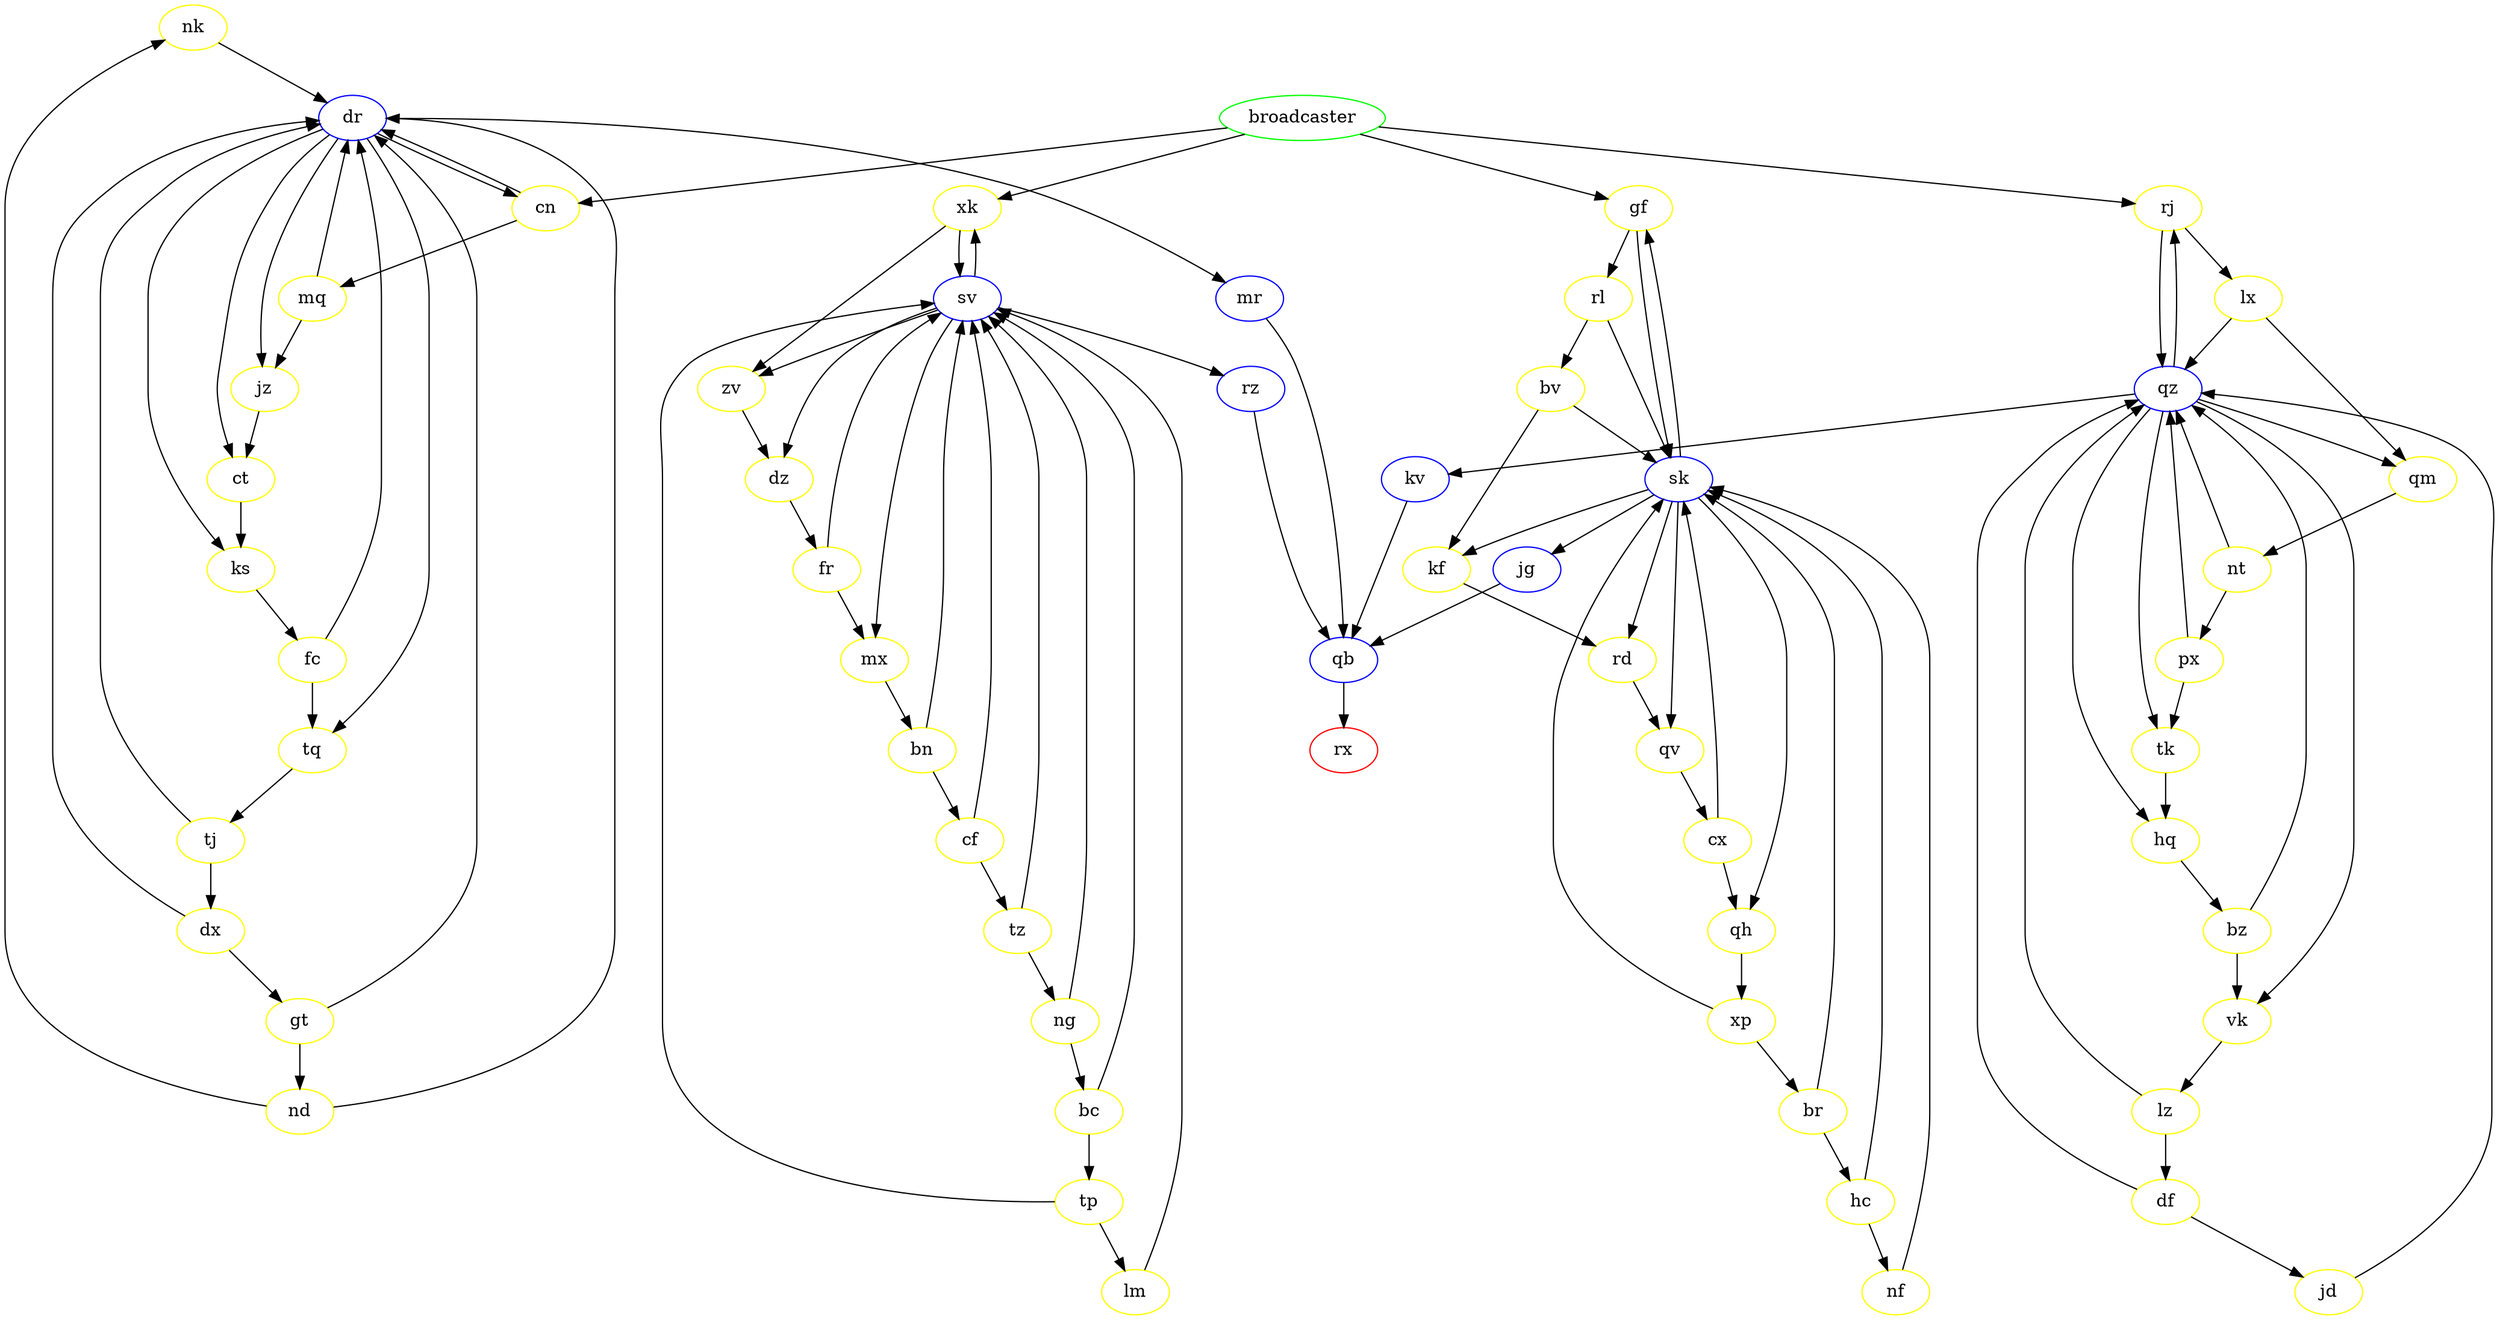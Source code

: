 strict digraph {
nk [color="yellow"]
	nk -> dr
qv [color="yellow"]
	qv -> cx
bc [color="yellow"]
	bc -> sv
	bc -> tp
kf [color="yellow"]
	kf -> rd
bv [color="yellow"]
	bv -> sk
	bv -> kf
br [color="yellow"]
	br -> sk
	br -> hc
rj [color="yellow"]
	rj -> lx
	rj -> qz
dx [color="yellow"]
	dx -> gt
	dx -> dr
tz [color="yellow"]
	tz -> sv
	tz -> ng
fr [color="yellow"]
	fr -> mx
	fr -> sv
xp [color="yellow"]
	xp -> br
	xp -> sk
vk [color="yellow"]
	vk -> lz
tp [color="yellow"]
	tp -> sv
	tp -> lm
jz [color="yellow"]
	jz -> ct
kv [color="blue"]
	kv -> qb
tj [color="yellow"]
	tj -> dr
	tj -> dx
nt [color="yellow"]
	nt -> qz
	nt -> px
df [color="yellow"]
	df -> qz
	df -> jd
nf [color="yellow"]
	nf -> sk
ks [color="yellow"]
	ks -> fc
dz [color="yellow"]
	dz -> fr
hq [color="yellow"]
	hq -> bz
lm [color="yellow"]
	lm -> sv
rx [color="red"]
sv [color="blue"]
	sv -> xk
	sv -> rz
	sv -> zv
	sv -> dz
	sv -> mx
hc [color="yellow"]
	hc -> sk
	hc -> nf
rd [color="yellow"]
	rd -> qv
broadcaster [color="green"]
	broadcaster -> cn
	broadcaster -> xk
	broadcaster -> rj
	broadcaster -> gf
tq [color="yellow"]
	tq -> tj
rl [color="yellow"]
	rl -> bv
	rl -> sk
qz [color="blue"]
	qz -> vk
	qz -> qm
	qz -> rj
	qz -> kv
	qz -> hq
	qz -> tk
dr [color="blue"]
	dr -> cn
	dr -> jz
	dr -> tq
	dr -> ks
	dr -> mr
	dr -> ct
cn [color="yellow"]
	cn -> dr
	cn -> mq
jd [color="yellow"]
	jd -> qz
lx [color="yellow"]
	lx -> qm
	lx -> qz
nd [color="yellow"]
	nd -> dr
	nd -> nk
mr [color="blue"]
	mr -> qb
qm [color="yellow"]
	qm -> nt
cf [color="yellow"]
	cf -> sv
	cf -> tz
qb [color="blue"]
	qb -> rx
bz [color="yellow"]
	bz -> vk
	bz -> qz
sk [color="blue"]
	sk -> qv
	sk -> kf
	sk -> rd
	sk -> qh
	sk -> jg
	sk -> gf
px [color="yellow"]
	px -> qz
	px -> tk
xk [color="yellow"]
	xk -> sv
	xk -> zv
cx [color="yellow"]
	cx -> sk
	cx -> qh
zv [color="yellow"]
	zv -> dz
qh [color="yellow"]
	qh -> xp
jg [color="blue"]
	jg -> qb
rz [color="blue"]
	rz -> qb
mq [color="yellow"]
	mq -> jz
	mq -> dr
gf [color="yellow"]
	gf -> rl
	gf -> sk
ct [color="yellow"]
	ct -> ks
bn [color="yellow"]
	bn -> sv
	bn -> cf
tk [color="yellow"]
	tk -> hq
mx [color="yellow"]
	mx -> bn
fc [color="yellow"]
	fc -> dr
	fc -> tq
gt [color="yellow"]
	gt -> dr
	gt -> nd
ng [color="yellow"]
	ng -> bc
	ng -> sv
lz [color="yellow"]
	lz -> qz
	lz -> df
}
